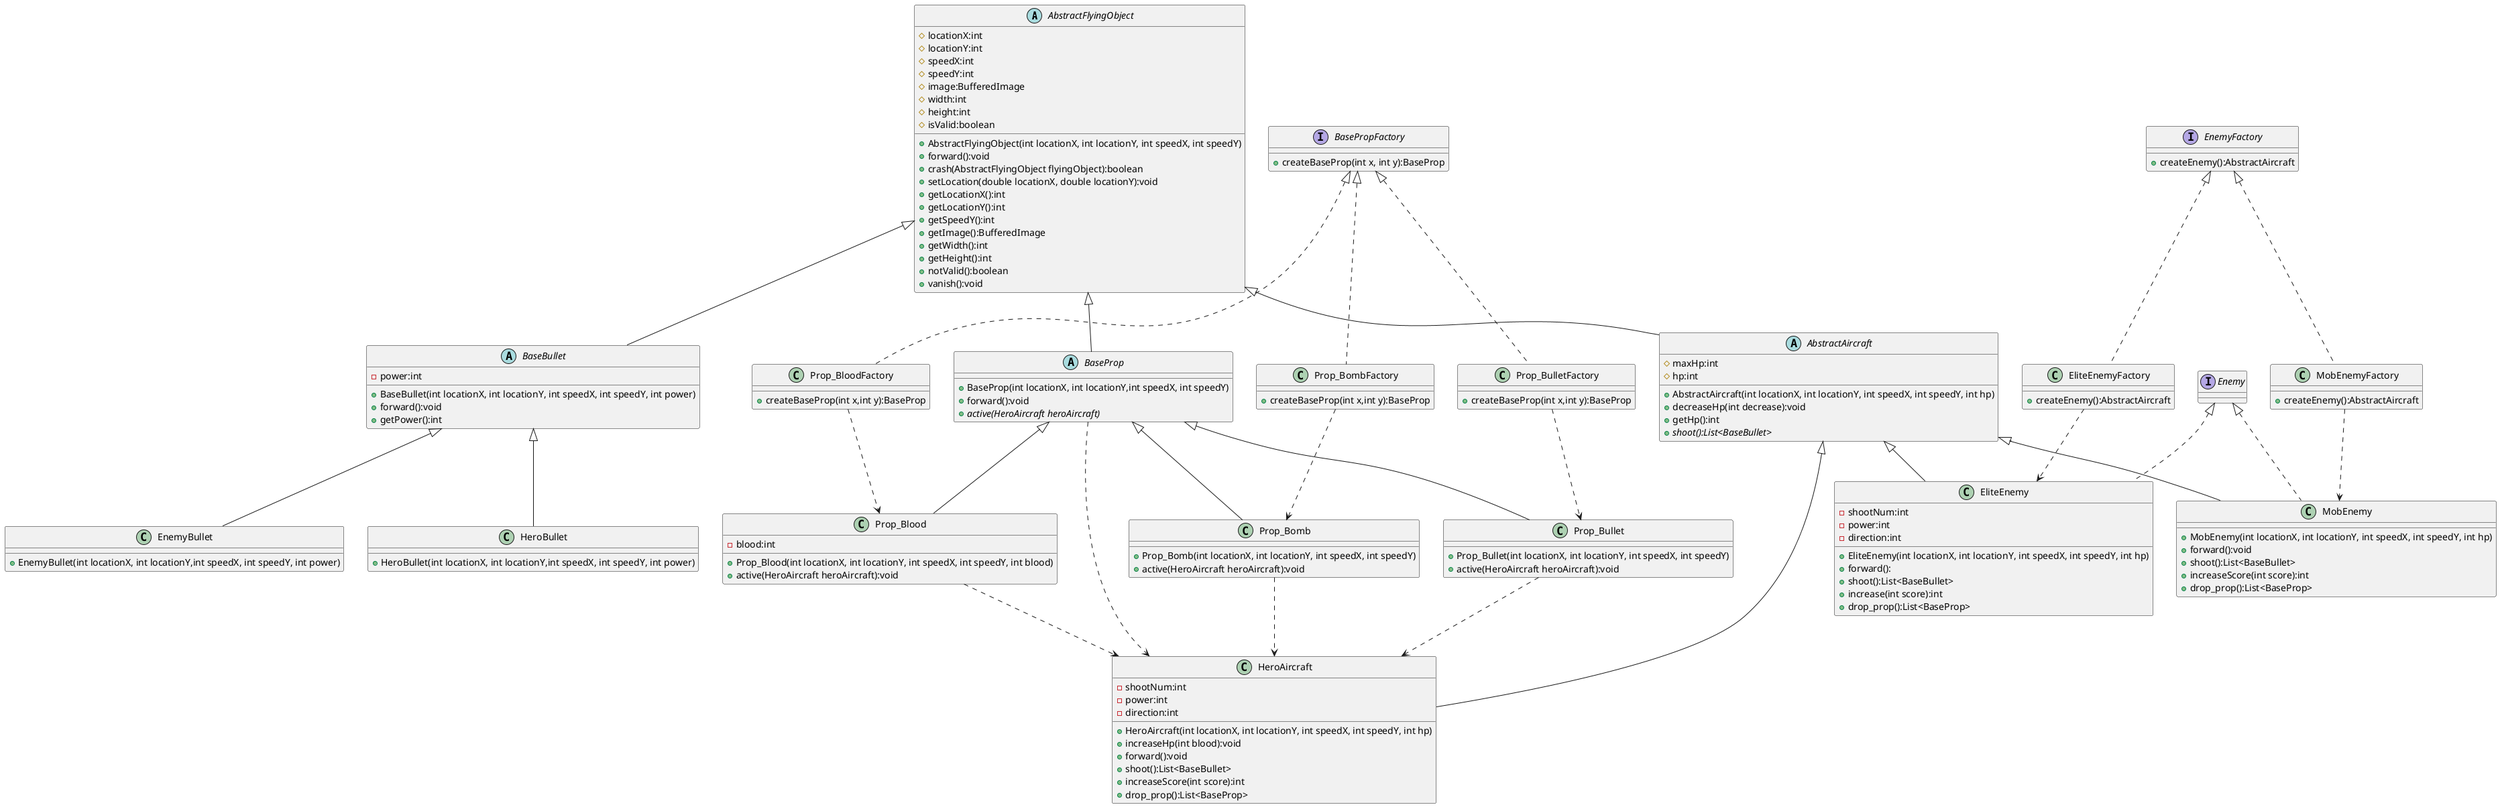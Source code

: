 @startuml
'https://plantuml.com/class-diagram

abstract class AbstractFlyingObject
{
    # locationX:int
    # locationY:int
    # speedX:int
    # speedY:int
    # image:BufferedImage
    # width:int
    # height:int
    # isValid:boolean

    + AbstractFlyingObject(int locationX, int locationY, int speedX, int speedY)
    + forward():void
    + crash(AbstractFlyingObject flyingObject):boolean
    + setLocation(double locationX, double locationY):void
    + getLocationX():int
    + getLocationY():int
    + getSpeedY():int
    + getImage():BufferedImage
    + getWidth():int
    + getHeight():int
    + notValid():boolean
    + vanish():void
}
abstract class AbstractAircraft
{
	# maxHp:int
    # hp:int
    + AbstractAircraft(int locationX, int locationY, int speedX, int speedY, int hp)
    + decreaseHp(int decrease):void
    + getHp():int
    + {abstract} shoot():List<BaseBullet>
 }


class HeroAircraft {
    - shootNum:int
    - power:int
    - direction:int
    + HeroAircraft(int locationX, int locationY, int speedX, int speedY, int hp)
    + increaseHp(int blood):void
    + forward():void
    + shoot():List<BaseBullet>
    + increaseScore(int score):int
    + drop_prop():List<BaseProp>
}

AbstractAircraft <|-- HeroAircraft

interface Enemy {

}

interface EnemyFactory {
    + createEnemy():AbstractAircraft
}

class MobEnemy {
    + MobEnemy(int locationX, int locationY, int speedX, int speedY, int hp)
    + forward():void
    + shoot():List<BaseBullet>
    + increaseScore(int score):int
    + drop_prop():List<BaseProp>
}
AbstractAircraft <|-- MobEnemy
Enemy <|.. MobEnemy

class MobEnemyFactory {
    + createEnemy():AbstractAircraft
}

EnemyFactory <|.. MobEnemyFactory
MobEnemyFactory ..> MobEnemy

class EliteEnemy {
    - shootNum:int
    - power:int
    - direction:int
    + EliteEnemy(int locationX, int locationY, int speedX, int speedY, int hp)
    + forward():
    + shoot():List<BaseBullet>
    + increase(int score):int
    + drop_prop():List<BaseProp>
}
AbstractAircraft <|-- EliteEnemy
Enemy <|.. EliteEnemy

class EliteEnemyFactory{
    + createEnemy():AbstractAircraft
}

EnemyFactory <|.. EliteEnemyFactory
EliteEnemyFactory ..> EliteEnemy

abstract class BaseBullet
{
    - power:int
    + BaseBullet(int locationX, int locationY, int speedX, int speedY, int power)
    + forward():void
	+ getPower():int
}

class HeroBullet {
    + HeroBullet(int locationX, int locationY,int speedX, int speedY, int power)
}

class EnemyBullet {
    + EnemyBullet(int locationX, int locationY,int speedX, int speedY, int power)
}

BaseBullet <|-- HeroBullet
BaseBullet <|-- EnemyBullet

abstract class BaseProp {
    + BaseProp(int locationX, int locationY,int speedX, int speedY)
    + forward():void
    + {abstract} active(HeroAircraft heroAircraft)
}

interface BasePropFactory {
    + createBaseProp(int x, int y):BaseProp
}

class Prop_Blood {
    - blood:int
    + Prop_Blood(int locationX, int locationY, int speedX, int speedY, int blood)
    + active(HeroAircraft heroAircraft):void
}

class Prop_BloodFactory {
    + createBaseProp(int x,int y):BaseProp
}

BasePropFactory <|.. Prop_BloodFactory
Prop_BloodFactory ..> Prop_Blood

class Prop_Bomb {
    + Prop_Bomb(int locationX, int locationY, int speedX, int speedY)
    + active(HeroAircraft heroAircraft):void
}

class Prop_BombFactory {
    + createBaseProp(int x,int y):BaseProp
}

BasePropFactory <|.. Prop_BombFactory
Prop_BombFactory ..> Prop_Bomb

class Prop_Bullet {
    + Prop_Bullet(int locationX, int locationY, int speedX, int speedY)
    + active(HeroAircraft heroAircraft):void
}

class Prop_BulletFactory {
    + createBaseProp(int x,int y):BaseProp
}

BasePropFactory <|.. Prop_BulletFactory
Prop_BulletFactory ..> Prop_Bullet

BaseProp <|-- Prop_Blood
BaseProp <|-- Prop_Bomb
BaseProp <|-- Prop_Bullet
BaseProp ..> HeroAircraft
Prop_Blood ..> HeroAircraft
Prop_Bomb ..> HeroAircraft
Prop_Bullet ..> HeroAircraft

AbstractFlyingObject <|-- AbstractAircraft
AbstractFlyingObject <|-- BaseBullet
AbstractFlyingObject <|-- BaseProp

@enduml